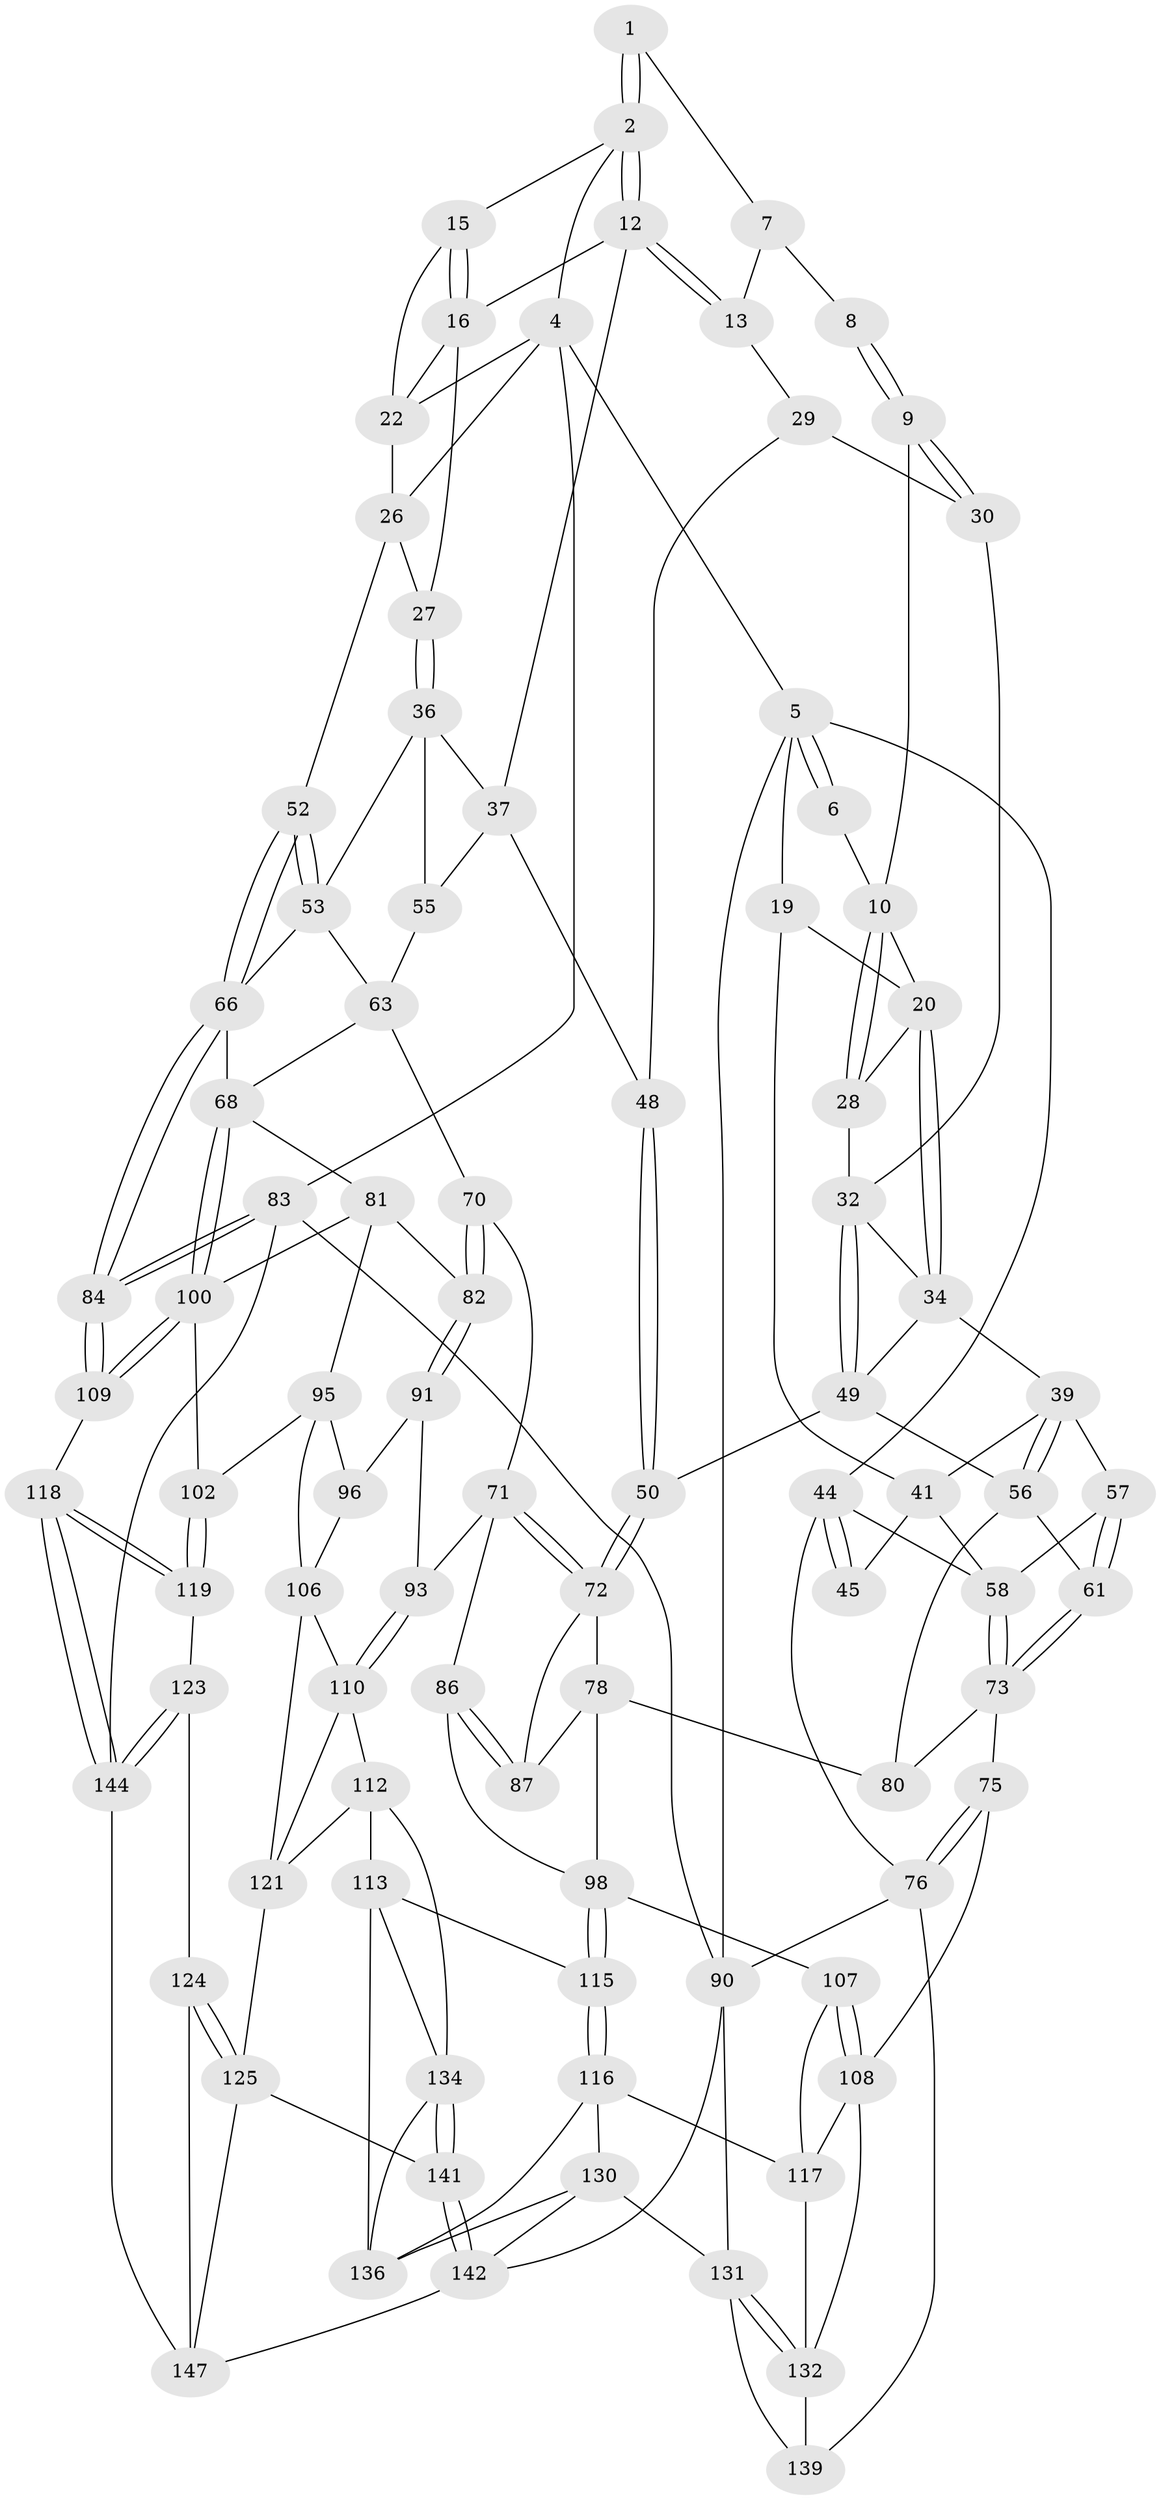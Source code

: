 // Generated by graph-tools (version 1.1) at 2025/24/03/03/25 07:24:36]
// undirected, 90 vertices, 202 edges
graph export_dot {
graph [start="1"]
  node [color=gray90,style=filled];
  1 [pos="+0.5937068479767958+0"];
  2 [pos="+0.6915603378278149+0",super="+3"];
  4 [pos="+1+0",super="+24"];
  5 [pos="+0+0",super="+18"];
  6 [pos="+0.27979921904514815+0"];
  7 [pos="+0.5809533579568289+0",super="+14"];
  8 [pos="+0.5124438839479031+0.01106663484163071"];
  9 [pos="+0.4441572773720388+0.1077962767893136"];
  10 [pos="+0.40444518572524796+0.10002216904807215",super="+11"];
  12 [pos="+0.6492233342968098+0.17777023665803146",super="+17"];
  13 [pos="+0.5981124882780563+0.16659340270384218"];
  15 [pos="+0.8108093778698553+0"];
  16 [pos="+0.7979461083179975+0.10393090160074805",super="+25"];
  19 [pos="+0.1328607156754594+0.1264064828637783",super="+42"];
  20 [pos="+0.16472248635628858+0.11312925069444403",super="+21"];
  22 [pos="+0.9436536828047+0.07496594845141451",super="+23"];
  26 [pos="+0.9540960806638447+0.19691607720028734",super="+35"];
  27 [pos="+0.8934946192271813+0.22495597832679448"];
  28 [pos="+0.3550181635506293+0.14654006846180914"];
  29 [pos="+0.5531011282825276+0.17051264395970717",super="+43"];
  30 [pos="+0.48145408924158695+0.15244244309812893",super="+31"];
  32 [pos="+0.3960332868802866+0.25259398893796076",super="+33"];
  34 [pos="+0.2964076181446113+0.22783509482559028",super="+38"];
  36 [pos="+0.8915382847007339+0.23316145238381797",super="+54"];
  37 [pos="+0.6782849358979929+0.22679182770079148",super="+47"];
  39 [pos="+0.27620985377246937+0.2737826358888104",super="+40"];
  41 [pos="+0.15822484214716356+0.27932265138819096",super="+46"];
  44 [pos="+0+0.3293469926433773",super="+65"];
  45 [pos="+0.0906763315933392+0.20071094203885867"];
  48 [pos="+0.5221575011316318+0.37495382447710585"];
  49 [pos="+0.3951639258238627+0.32883312037709617",super="+51"];
  50 [pos="+0.45888891699680956+0.44023068422160705"];
  52 [pos="+1+0.32625647811715475"];
  53 [pos="+0.9567560288139184+0.32947169301244666",super="+62"];
  55 [pos="+0.7196204856028151+0.3930349891941365"];
  56 [pos="+0.33522190846816313+0.4175336080114014",super="+60"];
  57 [pos="+0.18811083840306395+0.3841403621582689"];
  58 [pos="+0.013731204279468038+0.37691719944900626",super="+59"];
  61 [pos="+0.23292602728282127+0.4488116119238666"];
  63 [pos="+0.8335819946273603+0.4142914739744586",super="+64"];
  66 [pos="+1+0.6389422504391745",super="+67"];
  68 [pos="+0.9423172160575144+0.5735748688063008",super="+69"];
  70 [pos="+0.7186917671764068+0.5065853783003728"];
  71 [pos="+0.5496309823055429+0.5346930659932226",super="+85"];
  72 [pos="+0.46318567534477917+0.4563258006527329",super="+77"];
  73 [pos="+0.1465801920062476+0.5049788196810415",super="+74"];
  75 [pos="+0.032102341446026444+0.6729152567548634"];
  76 [pos="+0+0.6720871873003774",super="+89"];
  78 [pos="+0.3454917354966997+0.5914613366961075",super="+79"];
  80 [pos="+0.28951974270946557+0.6011940478893127"];
  81 [pos="+0.7984445151577505+0.5572554785053616",super="+94"];
  82 [pos="+0.725829196825393+0.521965400384258"];
  83 [pos="+1+1"];
  84 [pos="+1+0.7430064161714168"];
  86 [pos="+0.45372174826974043+0.6528037834343888",super="+97"];
  87 [pos="+0.44493713004659385+0.542825083289683",super="+88"];
  90 [pos="+0+1",super="+150"];
  91 [pos="+0.7001608950783899+0.5951891807612714",super="+92"];
  93 [pos="+0.5979872255405996+0.6761367039015403"];
  95 [pos="+0.798241015443155+0.6440921066809049",super="+104"];
  96 [pos="+0.7655309590291451+0.6587402403311282",super="+105"];
  98 [pos="+0.42296792807187983+0.7158784243771845",super="+99"];
  100 [pos="+0.8591962513515873+0.6901593407616533",super="+101"];
  102 [pos="+0.8447141538844742+0.7138275931115221",super="+103"];
  106 [pos="+0.7506891810707239+0.7372596133897069",super="+120"];
  107 [pos="+0.28066182403762735+0.6681602204870748"];
  108 [pos="+0.11273367431472457+0.7259565394531982",super="+128"];
  109 [pos="+1+0.7864302354564192"];
  110 [pos="+0.5977961448163998+0.6773299978156201",super="+111"];
  112 [pos="+0.5073831930609147+0.7612048785350637",super="+133"];
  113 [pos="+0.500387781380185+0.761399043941123",super="+114"];
  115 [pos="+0.42937437347831614+0.7459910872375252"];
  116 [pos="+0.30118641629448517+0.7695494147680148",super="+129"];
  117 [pos="+0.2939341814366881+0.7666209617755798",super="+127"];
  118 [pos="+0.9808469554078931+0.834330260970202"];
  119 [pos="+0.9576767404902199+0.8298573181954847",super="+122"];
  121 [pos="+0.6487369408624679+0.8111077202619794",super="+126"];
  123 [pos="+0.77031725420952+0.9016684720131395"];
  124 [pos="+0.7621007947979354+0.9083486039972395"];
  125 [pos="+0.6731865691644703+0.8763698183517622",super="+143"];
  130 [pos="+0.30505971594804576+0.9057457640720539",super="+140"];
  131 [pos="+0.21187111037753842+0.9008411417263023",super="+145"];
  132 [pos="+0.2043136701065845+0.8862561397112745",super="+138"];
  134 [pos="+0.5221766898091496+0.8923286050400492",super="+135"];
  136 [pos="+0.41148141848654574+0.825046948567277",super="+137"];
  139 [pos="+0.024813979763077778+0.9109625511180099"];
  141 [pos="+0.5197158155889645+0.9185707930893321"];
  142 [pos="+0.43819592377085914+1",super="+148"];
  144 [pos="+0.9270032274219953+0.9529275706288498",super="+146"];
  147 [pos="+0.6141470627760022+1",super="+149"];
  1 -- 2;
  1 -- 2;
  1 -- 7;
  2 -- 12;
  2 -- 12;
  2 -- 4;
  2 -- 15;
  4 -- 5;
  4 -- 83;
  4 -- 26;
  4 -- 22;
  5 -- 6;
  5 -- 6;
  5 -- 90;
  5 -- 19;
  5 -- 44;
  6 -- 10;
  7 -- 8 [weight=2];
  7 -- 13;
  8 -- 9;
  8 -- 9;
  9 -- 10;
  9 -- 30;
  9 -- 30;
  10 -- 28;
  10 -- 28;
  10 -- 20;
  12 -- 13;
  12 -- 13;
  12 -- 16;
  12 -- 37;
  13 -- 29;
  15 -- 16;
  15 -- 16;
  15 -- 22;
  16 -- 27;
  16 -- 22;
  19 -- 20;
  19 -- 41;
  20 -- 34;
  20 -- 34;
  20 -- 28;
  22 -- 26;
  26 -- 27;
  26 -- 52;
  27 -- 36;
  27 -- 36;
  28 -- 32;
  29 -- 30 [weight=2];
  29 -- 48;
  30 -- 32;
  32 -- 49;
  32 -- 49;
  32 -- 34;
  34 -- 49;
  34 -- 39;
  36 -- 37;
  36 -- 53;
  36 -- 55;
  37 -- 48;
  37 -- 55;
  39 -- 56;
  39 -- 56;
  39 -- 41;
  39 -- 57;
  41 -- 58;
  41 -- 45;
  44 -- 45;
  44 -- 45;
  44 -- 76;
  44 -- 58;
  48 -- 50;
  48 -- 50;
  49 -- 56;
  49 -- 50;
  50 -- 72;
  50 -- 72;
  52 -- 53;
  52 -- 53;
  52 -- 66;
  52 -- 66;
  53 -- 66;
  53 -- 63;
  55 -- 63;
  56 -- 80;
  56 -- 61;
  57 -- 58;
  57 -- 61;
  57 -- 61;
  58 -- 73;
  58 -- 73;
  61 -- 73;
  61 -- 73;
  63 -- 70;
  63 -- 68;
  66 -- 84;
  66 -- 84;
  66 -- 68;
  68 -- 100;
  68 -- 100;
  68 -- 81;
  70 -- 71;
  70 -- 82;
  70 -- 82;
  71 -- 72;
  71 -- 72;
  71 -- 93;
  71 -- 86;
  72 -- 78;
  72 -- 87;
  73 -- 80;
  73 -- 75;
  75 -- 76;
  75 -- 76;
  75 -- 108;
  76 -- 90;
  76 -- 139;
  78 -- 80;
  78 -- 98;
  78 -- 87;
  81 -- 82;
  81 -- 95;
  81 -- 100;
  82 -- 91;
  82 -- 91;
  83 -- 84;
  83 -- 84;
  83 -- 90;
  83 -- 144;
  84 -- 109;
  84 -- 109;
  86 -- 87 [weight=2];
  86 -- 87;
  86 -- 98;
  90 -- 131;
  90 -- 142;
  91 -- 96 [weight=2];
  91 -- 93;
  93 -- 110;
  93 -- 110;
  95 -- 96;
  95 -- 106;
  95 -- 102;
  96 -- 106;
  98 -- 115;
  98 -- 115;
  98 -- 107;
  100 -- 109;
  100 -- 109;
  100 -- 102;
  102 -- 119 [weight=2];
  102 -- 119;
  106 -- 121;
  106 -- 110;
  107 -- 108;
  107 -- 108;
  107 -- 117;
  108 -- 132;
  108 -- 117;
  109 -- 118;
  110 -- 112;
  110 -- 121;
  112 -- 113;
  112 -- 121;
  112 -- 134;
  113 -- 134;
  113 -- 136;
  113 -- 115;
  115 -- 116;
  115 -- 116;
  116 -- 117;
  116 -- 136;
  116 -- 130;
  117 -- 132;
  118 -- 119;
  118 -- 119;
  118 -- 144;
  118 -- 144;
  119 -- 123;
  121 -- 125;
  123 -- 124;
  123 -- 144;
  123 -- 144;
  124 -- 125;
  124 -- 125;
  124 -- 147;
  125 -- 147;
  125 -- 141;
  130 -- 131;
  130 -- 136;
  130 -- 142;
  131 -- 132;
  131 -- 132;
  131 -- 139;
  132 -- 139;
  134 -- 141;
  134 -- 141;
  134 -- 136;
  141 -- 142;
  141 -- 142;
  142 -- 147;
  144 -- 147;
}
